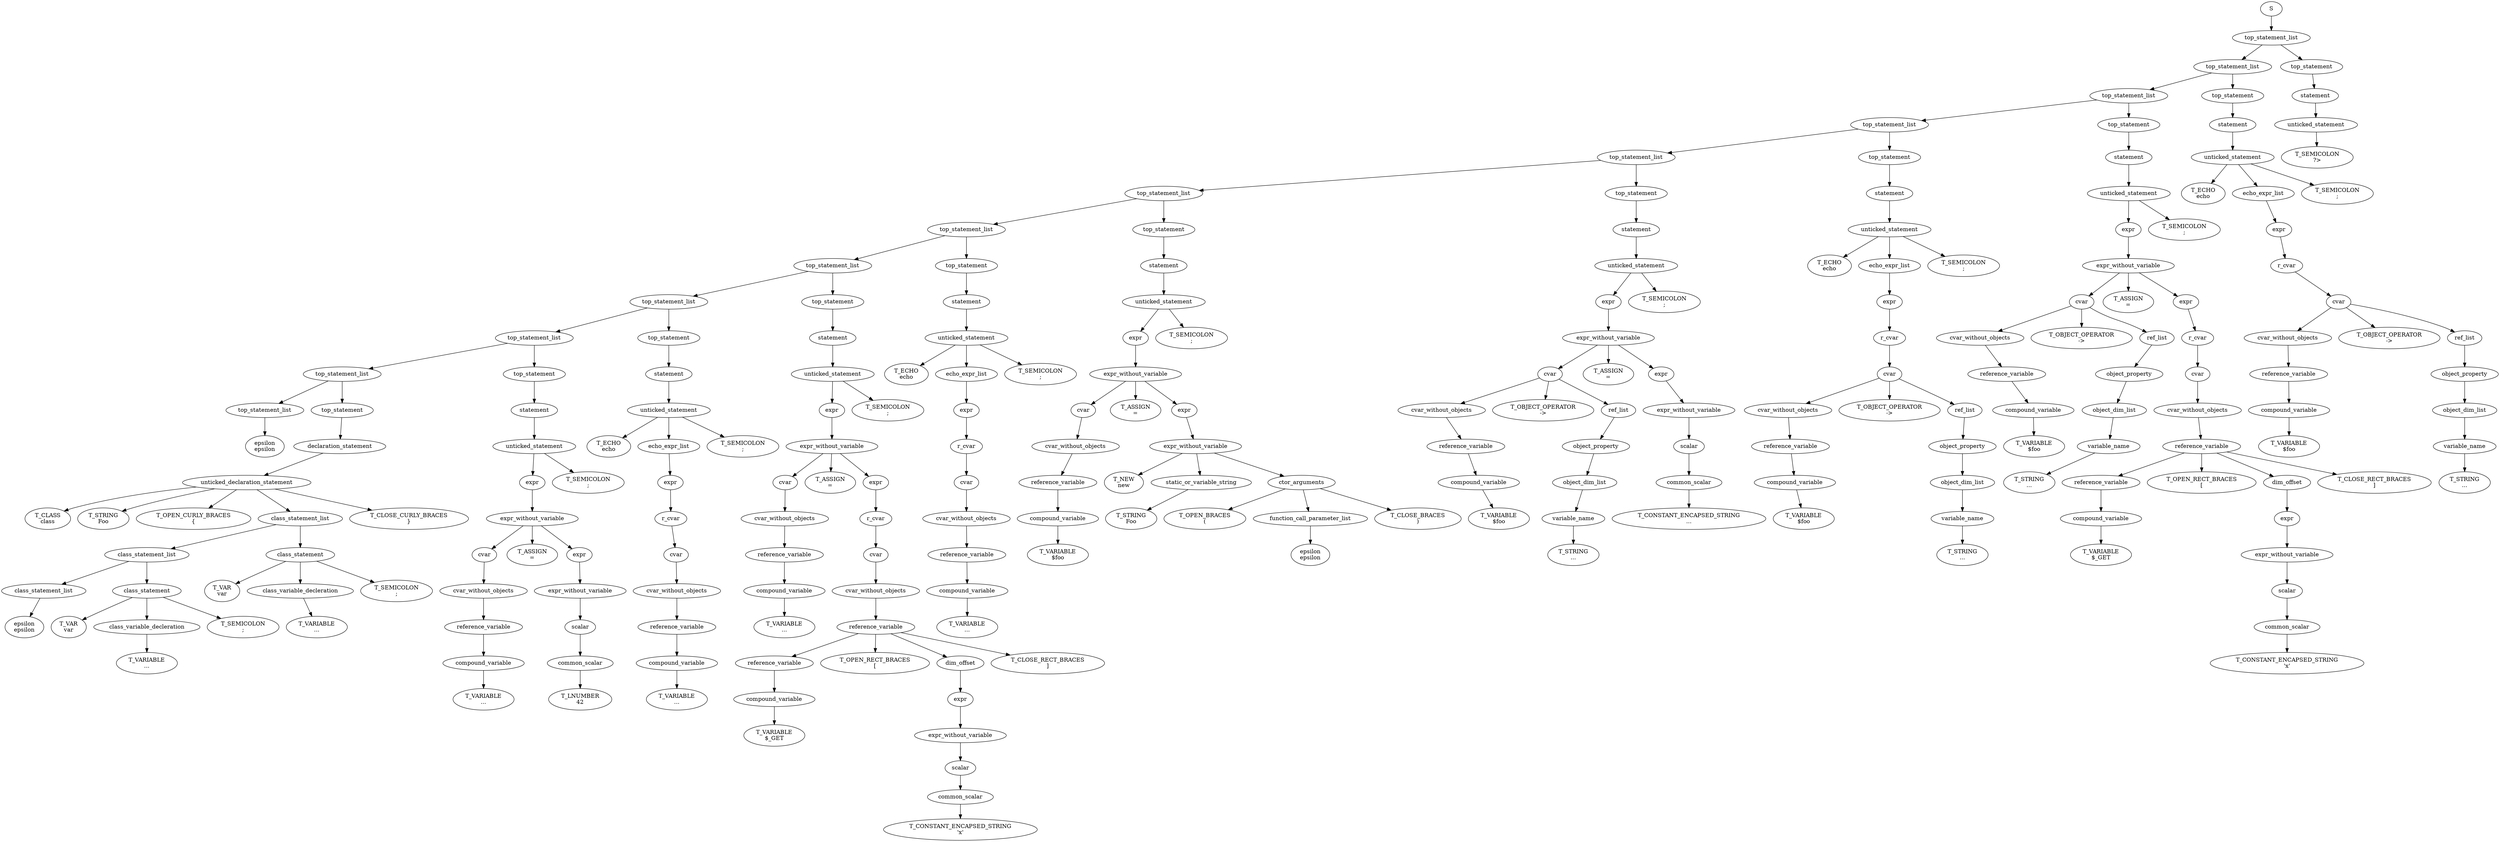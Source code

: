 digraph parse_tree {
  n226 [label="S"];
  n225 [label="top_statement_list"];
  n226 -> n225;
  n221 [label="top_statement_list"];
  n225 -> n221;
  n201 [label="top_statement_list"];
  n221 -> n201;
  n166 [label="top_statement_list"];
  n201 -> n166;
  n146 [label="top_statement_list"];
  n166 -> n146;
  n122 [label="top_statement_list"];
  n146 -> n122;
  n99 [label="top_statement_list"];
  n122 -> n99;
  n85 [label="top_statement_list"];
  n99 -> n85;
  n56 [label="top_statement_list"];
  n85 -> n56;
  n42 [label="top_statement_list"];
  n56 -> n42;
  n24 [label="top_statement_list"];
  n42 -> n24;
  n1 [label="top_statement_list"];
  n24 -> n1;
  n2 [label="epsilon\nepsilon"];
  n1 -> n2;
  n23 [label="top_statement"];
  n24 -> n23;
  n22 [label="declaration_statement"];
  n23 -> n22;
  n21 [label="unticked_declaration_statement"];
  n22 -> n21;
  n0 [label="T_CLASS\nclass"];
  n21 -> n0;
  n3 [label="T_STRING\nFoo"];
  n21 -> n3;
  n4 [label="T_OPEN_CURLY_BRACES\n{"];
  n21 -> n4;
  n19 [label="class_statement_list"];
  n21 -> n19;
  n13 [label="class_statement_list"];
  n19 -> n13;
  n6 [label="class_statement_list"];
  n13 -> n6;
  n7 [label="epsilon\nepsilon"];
  n6 -> n7;
  n12 [label="class_statement"];
  n13 -> n12;
  n5 [label="T_VAR\nvar"];
  n12 -> n5;
  n10 [label="class_variable_decleration"];
  n12 -> n10;
  n8 [label="T_VARIABLE\n..."];
  n10 -> n8;
  n9 [label="T_SEMICOLON\n;"];
  n12 -> n9;
  n18 [label="class_statement"];
  n19 -> n18;
  n11 [label="T_VAR\nvar"];
  n18 -> n11;
  n16 [label="class_variable_decleration"];
  n18 -> n16;
  n14 [label="T_VARIABLE\n..."];
  n16 -> n14;
  n15 [label="T_SEMICOLON\n;"];
  n18 -> n15;
  n17 [label="T_CLOSE_CURLY_BRACES\n}"];
  n21 -> n17;
  n41 [label="top_statement"];
  n42 -> n41;
  n40 [label="statement"];
  n41 -> n40;
  n39 [label="unticked_statement"];
  n40 -> n39;
  n37 [label="expr"];
  n39 -> n37;
  n36 [label="expr_without_variable"];
  n37 -> n36;
  n29 [label="cvar"];
  n36 -> n29;
  n28 [label="cvar_without_objects"];
  n29 -> n28;
  n27 [label="reference_variable"];
  n28 -> n27;
  n26 [label="compound_variable"];
  n27 -> n26;
  n20 [label="T_VARIABLE\n..."];
  n26 -> n20;
  n25 [label="T_ASSIGN\n="];
  n36 -> n25;
  n35 [label="expr"];
  n36 -> n35;
  n34 [label="expr_without_variable"];
  n35 -> n34;
  n33 [label="scalar"];
  n34 -> n33;
  n32 [label="common_scalar"];
  n33 -> n32;
  n30 [label="T_LNUMBER\n42"];
  n32 -> n30;
  n31 [label="T_SEMICOLON\n;"];
  n39 -> n31;
  n55 [label="top_statement"];
  n56 -> n55;
  n54 [label="statement"];
  n55 -> n54;
  n53 [label="unticked_statement"];
  n54 -> n53;
  n38 [label="T_ECHO\necho"];
  n53 -> n38;
  n51 [label="echo_expr_list"];
  n53 -> n51;
  n50 [label="expr"];
  n51 -> n50;
  n49 [label="r_cvar"];
  n50 -> n49;
  n48 [label="cvar"];
  n49 -> n48;
  n47 [label="cvar_without_objects"];
  n48 -> n47;
  n46 [label="reference_variable"];
  n47 -> n46;
  n45 [label="compound_variable"];
  n46 -> n45;
  n43 [label="T_VARIABLE\n..."];
  n45 -> n43;
  n44 [label="T_SEMICOLON\n;"];
  n53 -> n44;
  n84 [label="top_statement"];
  n85 -> n84;
  n83 [label="statement"];
  n84 -> n83;
  n82 [label="unticked_statement"];
  n83 -> n82;
  n80 [label="expr"];
  n82 -> n80;
  n79 [label="expr_without_variable"];
  n80 -> n79;
  n61 [label="cvar"];
  n79 -> n61;
  n60 [label="cvar_without_objects"];
  n61 -> n60;
  n59 [label="reference_variable"];
  n60 -> n59;
  n58 [label="compound_variable"];
  n59 -> n58;
  n52 [label="T_VARIABLE\n..."];
  n58 -> n52;
  n57 [label="T_ASSIGN\n="];
  n79 -> n57;
  n78 [label="expr"];
  n79 -> n78;
  n77 [label="r_cvar"];
  n78 -> n77;
  n76 [label="cvar"];
  n77 -> n76;
  n75 [label="cvar_without_objects"];
  n76 -> n75;
  n74 [label="reference_variable"];
  n75 -> n74;
  n65 [label="reference_variable"];
  n74 -> n65;
  n64 [label="compound_variable"];
  n65 -> n64;
  n62 [label="T_VARIABLE\n$_GET"];
  n64 -> n62;
  n63 [label="T_OPEN_RECT_BRACES\n["];
  n74 -> n63;
  n72 [label="dim_offset"];
  n74 -> n72;
  n71 [label="expr"];
  n72 -> n71;
  n70 [label="expr_without_variable"];
  n71 -> n70;
  n69 [label="scalar"];
  n70 -> n69;
  n68 [label="common_scalar"];
  n69 -> n68;
  n66 [label="T_CONSTANT_ENCAPSED_STRING\n'x'"];
  n68 -> n66;
  n67 [label="T_CLOSE_RECT_BRACES\n]"];
  n74 -> n67;
  n73 [label="T_SEMICOLON\n;"];
  n82 -> n73;
  n98 [label="top_statement"];
  n99 -> n98;
  n97 [label="statement"];
  n98 -> n97;
  n96 [label="unticked_statement"];
  n97 -> n96;
  n81 [label="T_ECHO\necho"];
  n96 -> n81;
  n94 [label="echo_expr_list"];
  n96 -> n94;
  n93 [label="expr"];
  n94 -> n93;
  n92 [label="r_cvar"];
  n93 -> n92;
  n91 [label="cvar"];
  n92 -> n91;
  n90 [label="cvar_without_objects"];
  n91 -> n90;
  n89 [label="reference_variable"];
  n90 -> n89;
  n88 [label="compound_variable"];
  n89 -> n88;
  n86 [label="T_VARIABLE\n..."];
  n88 -> n86;
  n87 [label="T_SEMICOLON\n;"];
  n96 -> n87;
  n121 [label="top_statement"];
  n122 -> n121;
  n120 [label="statement"];
  n121 -> n120;
  n119 [label="unticked_statement"];
  n120 -> n119;
  n117 [label="expr"];
  n119 -> n117;
  n116 [label="expr_without_variable"];
  n117 -> n116;
  n104 [label="cvar"];
  n116 -> n104;
  n103 [label="cvar_without_objects"];
  n104 -> n103;
  n102 [label="reference_variable"];
  n103 -> n102;
  n101 [label="compound_variable"];
  n102 -> n101;
  n95 [label="T_VARIABLE\n$foo"];
  n101 -> n95;
  n100 [label="T_ASSIGN\n="];
  n116 -> n100;
  n115 [label="expr"];
  n116 -> n115;
  n114 [label="expr_without_variable"];
  n115 -> n114;
  n105 [label="T_NEW\nnew"];
  n114 -> n105;
  n108 [label="static_or_variable_string"];
  n114 -> n108;
  n106 [label="T_STRING\nFoo"];
  n108 -> n106;
  n113 [label="ctor_arguments"];
  n114 -> n113;
  n107 [label="T_OPEN_BRACES\n("];
  n113 -> n107;
  n110 [label="function_call_parameter_list"];
  n113 -> n110;
  n111 [label="epsilon\nepsilon"];
  n110 -> n111;
  n109 [label="T_CLOSE_BRACES\n)"];
  n113 -> n109;
  n112 [label="T_SEMICOLON\n;"];
  n119 -> n112;
  n145 [label="top_statement"];
  n146 -> n145;
  n144 [label="statement"];
  n145 -> n144;
  n143 [label="unticked_statement"];
  n144 -> n143;
  n141 [label="expr"];
  n143 -> n141;
  n140 [label="expr_without_variable"];
  n141 -> n140;
  n133 [label="cvar"];
  n140 -> n133;
  n126 [label="cvar_without_objects"];
  n133 -> n126;
  n125 [label="reference_variable"];
  n126 -> n125;
  n124 [label="compound_variable"];
  n125 -> n124;
  n118 [label="T_VARIABLE\n$foo"];
  n124 -> n118;
  n123 [label="T_OBJECT_OPERATOR\n->"];
  n133 -> n123;
  n132 [label="ref_list"];
  n133 -> n132;
  n131 [label="object_property"];
  n132 -> n131;
  n130 [label="object_dim_list"];
  n131 -> n130;
  n129 [label="variable_name"];
  n130 -> n129;
  n127 [label="T_STRING\n..."];
  n129 -> n127;
  n128 [label="T_ASSIGN\n="];
  n140 -> n128;
  n139 [label="expr"];
  n140 -> n139;
  n138 [label="expr_without_variable"];
  n139 -> n138;
  n137 [label="scalar"];
  n138 -> n137;
  n136 [label="common_scalar"];
  n137 -> n136;
  n134 [label="T_CONSTANT_ENCAPSED_STRING\n..."];
  n136 -> n134;
  n135 [label="T_SEMICOLON\n;"];
  n143 -> n135;
  n165 [label="top_statement"];
  n166 -> n165;
  n164 [label="statement"];
  n165 -> n164;
  n163 [label="unticked_statement"];
  n164 -> n163;
  n142 [label="T_ECHO\necho"];
  n163 -> n142;
  n161 [label="echo_expr_list"];
  n163 -> n161;
  n160 [label="expr"];
  n161 -> n160;
  n159 [label="r_cvar"];
  n160 -> n159;
  n158 [label="cvar"];
  n159 -> n158;
  n151 [label="cvar_without_objects"];
  n158 -> n151;
  n150 [label="reference_variable"];
  n151 -> n150;
  n149 [label="compound_variable"];
  n150 -> n149;
  n147 [label="T_VARIABLE\n$foo"];
  n149 -> n147;
  n148 [label="T_OBJECT_OPERATOR\n->"];
  n158 -> n148;
  n157 [label="ref_list"];
  n158 -> n157;
  n156 [label="object_property"];
  n157 -> n156;
  n155 [label="object_dim_list"];
  n156 -> n155;
  n154 [label="variable_name"];
  n155 -> n154;
  n152 [label="T_STRING\n..."];
  n154 -> n152;
  n153 [label="T_SEMICOLON\n;"];
  n163 -> n153;
  n200 [label="top_statement"];
  n201 -> n200;
  n199 [label="statement"];
  n200 -> n199;
  n198 [label="unticked_statement"];
  n199 -> n198;
  n196 [label="expr"];
  n198 -> n196;
  n195 [label="expr_without_variable"];
  n196 -> n195;
  n177 [label="cvar"];
  n195 -> n177;
  n170 [label="cvar_without_objects"];
  n177 -> n170;
  n169 [label="reference_variable"];
  n170 -> n169;
  n168 [label="compound_variable"];
  n169 -> n168;
  n162 [label="T_VARIABLE\n$foo"];
  n168 -> n162;
  n167 [label="T_OBJECT_OPERATOR\n->"];
  n177 -> n167;
  n176 [label="ref_list"];
  n177 -> n176;
  n175 [label="object_property"];
  n176 -> n175;
  n174 [label="object_dim_list"];
  n175 -> n174;
  n173 [label="variable_name"];
  n174 -> n173;
  n171 [label="T_STRING\n..."];
  n173 -> n171;
  n172 [label="T_ASSIGN\n="];
  n195 -> n172;
  n194 [label="expr"];
  n195 -> n194;
  n193 [label="r_cvar"];
  n194 -> n193;
  n192 [label="cvar"];
  n193 -> n192;
  n191 [label="cvar_without_objects"];
  n192 -> n191;
  n190 [label="reference_variable"];
  n191 -> n190;
  n181 [label="reference_variable"];
  n190 -> n181;
  n180 [label="compound_variable"];
  n181 -> n180;
  n178 [label="T_VARIABLE\n$_GET"];
  n180 -> n178;
  n179 [label="T_OPEN_RECT_BRACES\n["];
  n190 -> n179;
  n188 [label="dim_offset"];
  n190 -> n188;
  n187 [label="expr"];
  n188 -> n187;
  n186 [label="expr_without_variable"];
  n187 -> n186;
  n185 [label="scalar"];
  n186 -> n185;
  n184 [label="common_scalar"];
  n185 -> n184;
  n182 [label="T_CONSTANT_ENCAPSED_STRING\n'x'"];
  n184 -> n182;
  n183 [label="T_CLOSE_RECT_BRACES\n]"];
  n190 -> n183;
  n189 [label="T_SEMICOLON\n;"];
  n198 -> n189;
  n220 [label="top_statement"];
  n221 -> n220;
  n219 [label="statement"];
  n220 -> n219;
  n218 [label="unticked_statement"];
  n219 -> n218;
  n197 [label="T_ECHO\necho"];
  n218 -> n197;
  n216 [label="echo_expr_list"];
  n218 -> n216;
  n215 [label="expr"];
  n216 -> n215;
  n214 [label="r_cvar"];
  n215 -> n214;
  n213 [label="cvar"];
  n214 -> n213;
  n206 [label="cvar_without_objects"];
  n213 -> n206;
  n205 [label="reference_variable"];
  n206 -> n205;
  n204 [label="compound_variable"];
  n205 -> n204;
  n202 [label="T_VARIABLE\n$foo"];
  n204 -> n202;
  n203 [label="T_OBJECT_OPERATOR\n->"];
  n213 -> n203;
  n212 [label="ref_list"];
  n213 -> n212;
  n211 [label="object_property"];
  n212 -> n211;
  n210 [label="object_dim_list"];
  n211 -> n210;
  n209 [label="variable_name"];
  n210 -> n209;
  n207 [label="T_STRING\n..."];
  n209 -> n207;
  n208 [label="T_SEMICOLON\n;"];
  n218 -> n208;
  n224 [label="top_statement"];
  n225 -> n224;
  n223 [label="statement"];
  n224 -> n223;
  n222 [label="unticked_statement"];
  n223 -> n222;
  n217 [label="T_SEMICOLON\n?>"];
  n222 -> n217;
}
